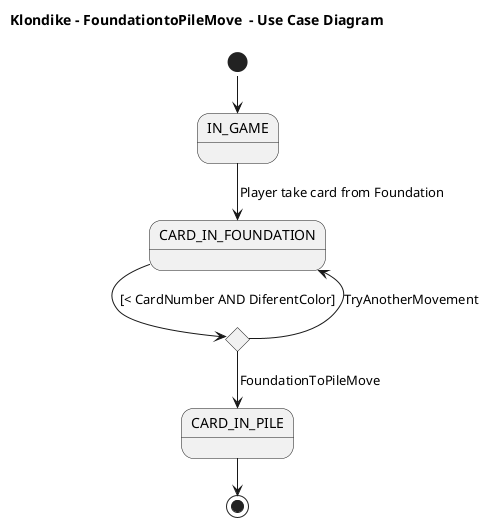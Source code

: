 @startuml UCFoundationtoPileMove
!pragma layout smetana
title Klondike - FoundationtoPileMove  - Use Case Diagram

state IN_GAME
state CARD_IN_FOUNDATION
state if <<choice>>
state CARD_IN_PILE

[*] --> IN_GAME
IN_GAME --> CARD_IN_FOUNDATION: Player take card from Foundation
CARD_IN_FOUNDATION --> if: [< CardNumber AND DiferentColor]
if --> CARD_IN_PILE: FoundationToPileMove
if --> CARD_IN_FOUNDATION: TryAnotherMovement
CARD_IN_PILE--> [*]

@enduml
